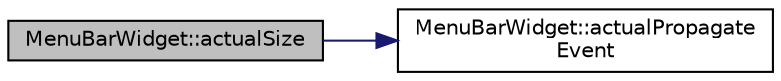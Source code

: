 digraph "MenuBarWidget::actualSize"
{
 // INTERACTIVE_SVG=YES
  edge [fontname="Helvetica",fontsize="10",labelfontname="Helvetica",labelfontsize="10"];
  node [fontname="Helvetica",fontsize="10",shape=record];
  rankdir="LR";
  Node9 [label="MenuBarWidget::actualSize",height=0.2,width=0.4,color="black", fillcolor="grey75", style="filled", fontcolor="black"];
  Node9 -> Node10 [color="midnightblue",fontsize="10",style="solid",fontname="Helvetica"];
  Node10 [label="MenuBarWidget::actualPropagate\lEvent",height=0.2,width=0.4,color="black", fillcolor="white", style="filled",URL="$class_menu_bar_widget.html#a151cc3f107c35e3d111b9ac46f8476cc"];
}
